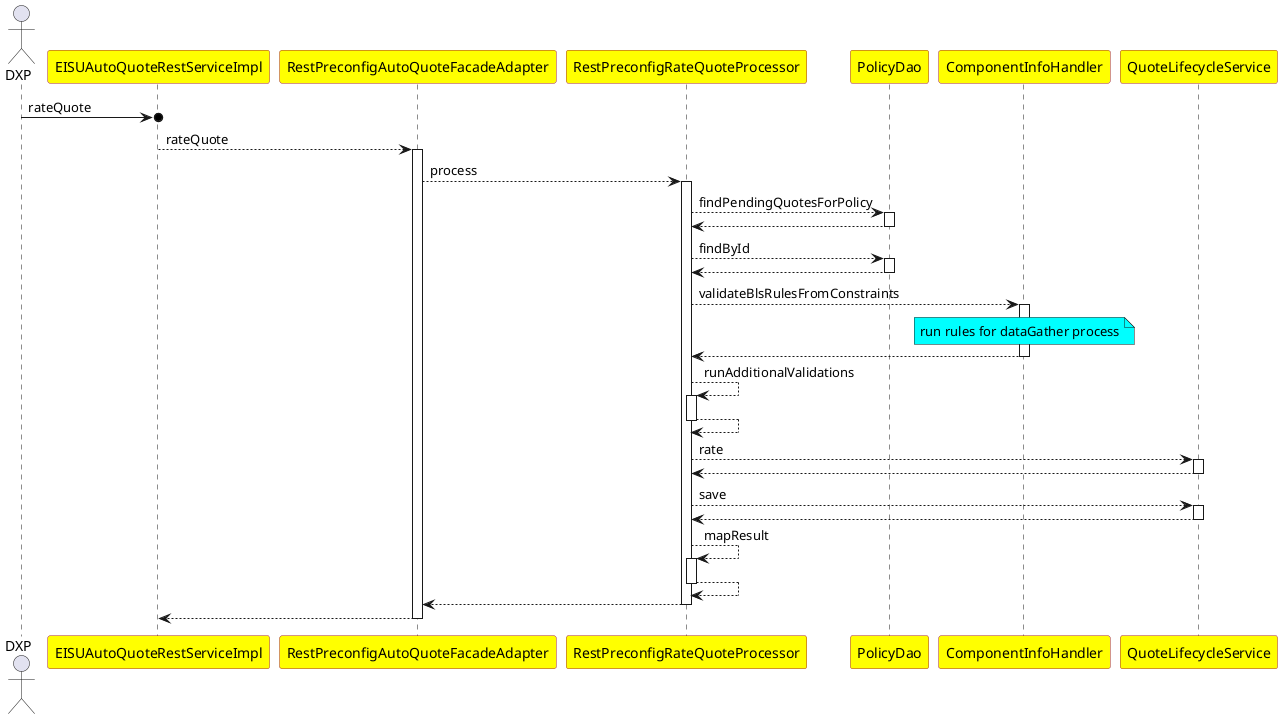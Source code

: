 @startuml

skinparam  participant {
  BackgroundColor yellow
  BorderColor brown
}

actor DXP

participant EISUAutoQuoteRestServiceImpl
participant RestPreconfigAutoQuoteFacadeAdapter
participant RestPreconfigRateQuoteProcessor
participant PolicyDao
participant ComponentInfoHandler
participant QuoteLifecycleService

DXP ->o EISUAutoQuoteRestServiceImpl:rateQuote
EISUAutoQuoteRestServiceImpl --> RestPreconfigAutoQuoteFacadeAdapter ++: rateQuote
RestPreconfigAutoQuoteFacadeAdapter --> RestPreconfigRateQuoteProcessor ++: process
RestPreconfigRateQuoteProcessor --> PolicyDao ++ :findPendingQuotesForPolicy
return
RestPreconfigRateQuoteProcessor --> PolicyDao ++ :findById
return
RestPreconfigRateQuoteProcessor --> ComponentInfoHandler++:validateBlsRulesFromConstraints
note over ComponentInfoHandler #aqua: run rules for dataGather process
return
RestPreconfigRateQuoteProcessor --> RestPreconfigRateQuoteProcessor ++:runAdditionalValidations
return
RestPreconfigRateQuoteProcessor --> QuoteLifecycleService ++:rate
return
RestPreconfigRateQuoteProcessor --> QuoteLifecycleService ++:save
return
RestPreconfigRateQuoteProcessor --> RestPreconfigRateQuoteProcessor ++:mapResult
return
return
return




@enduml